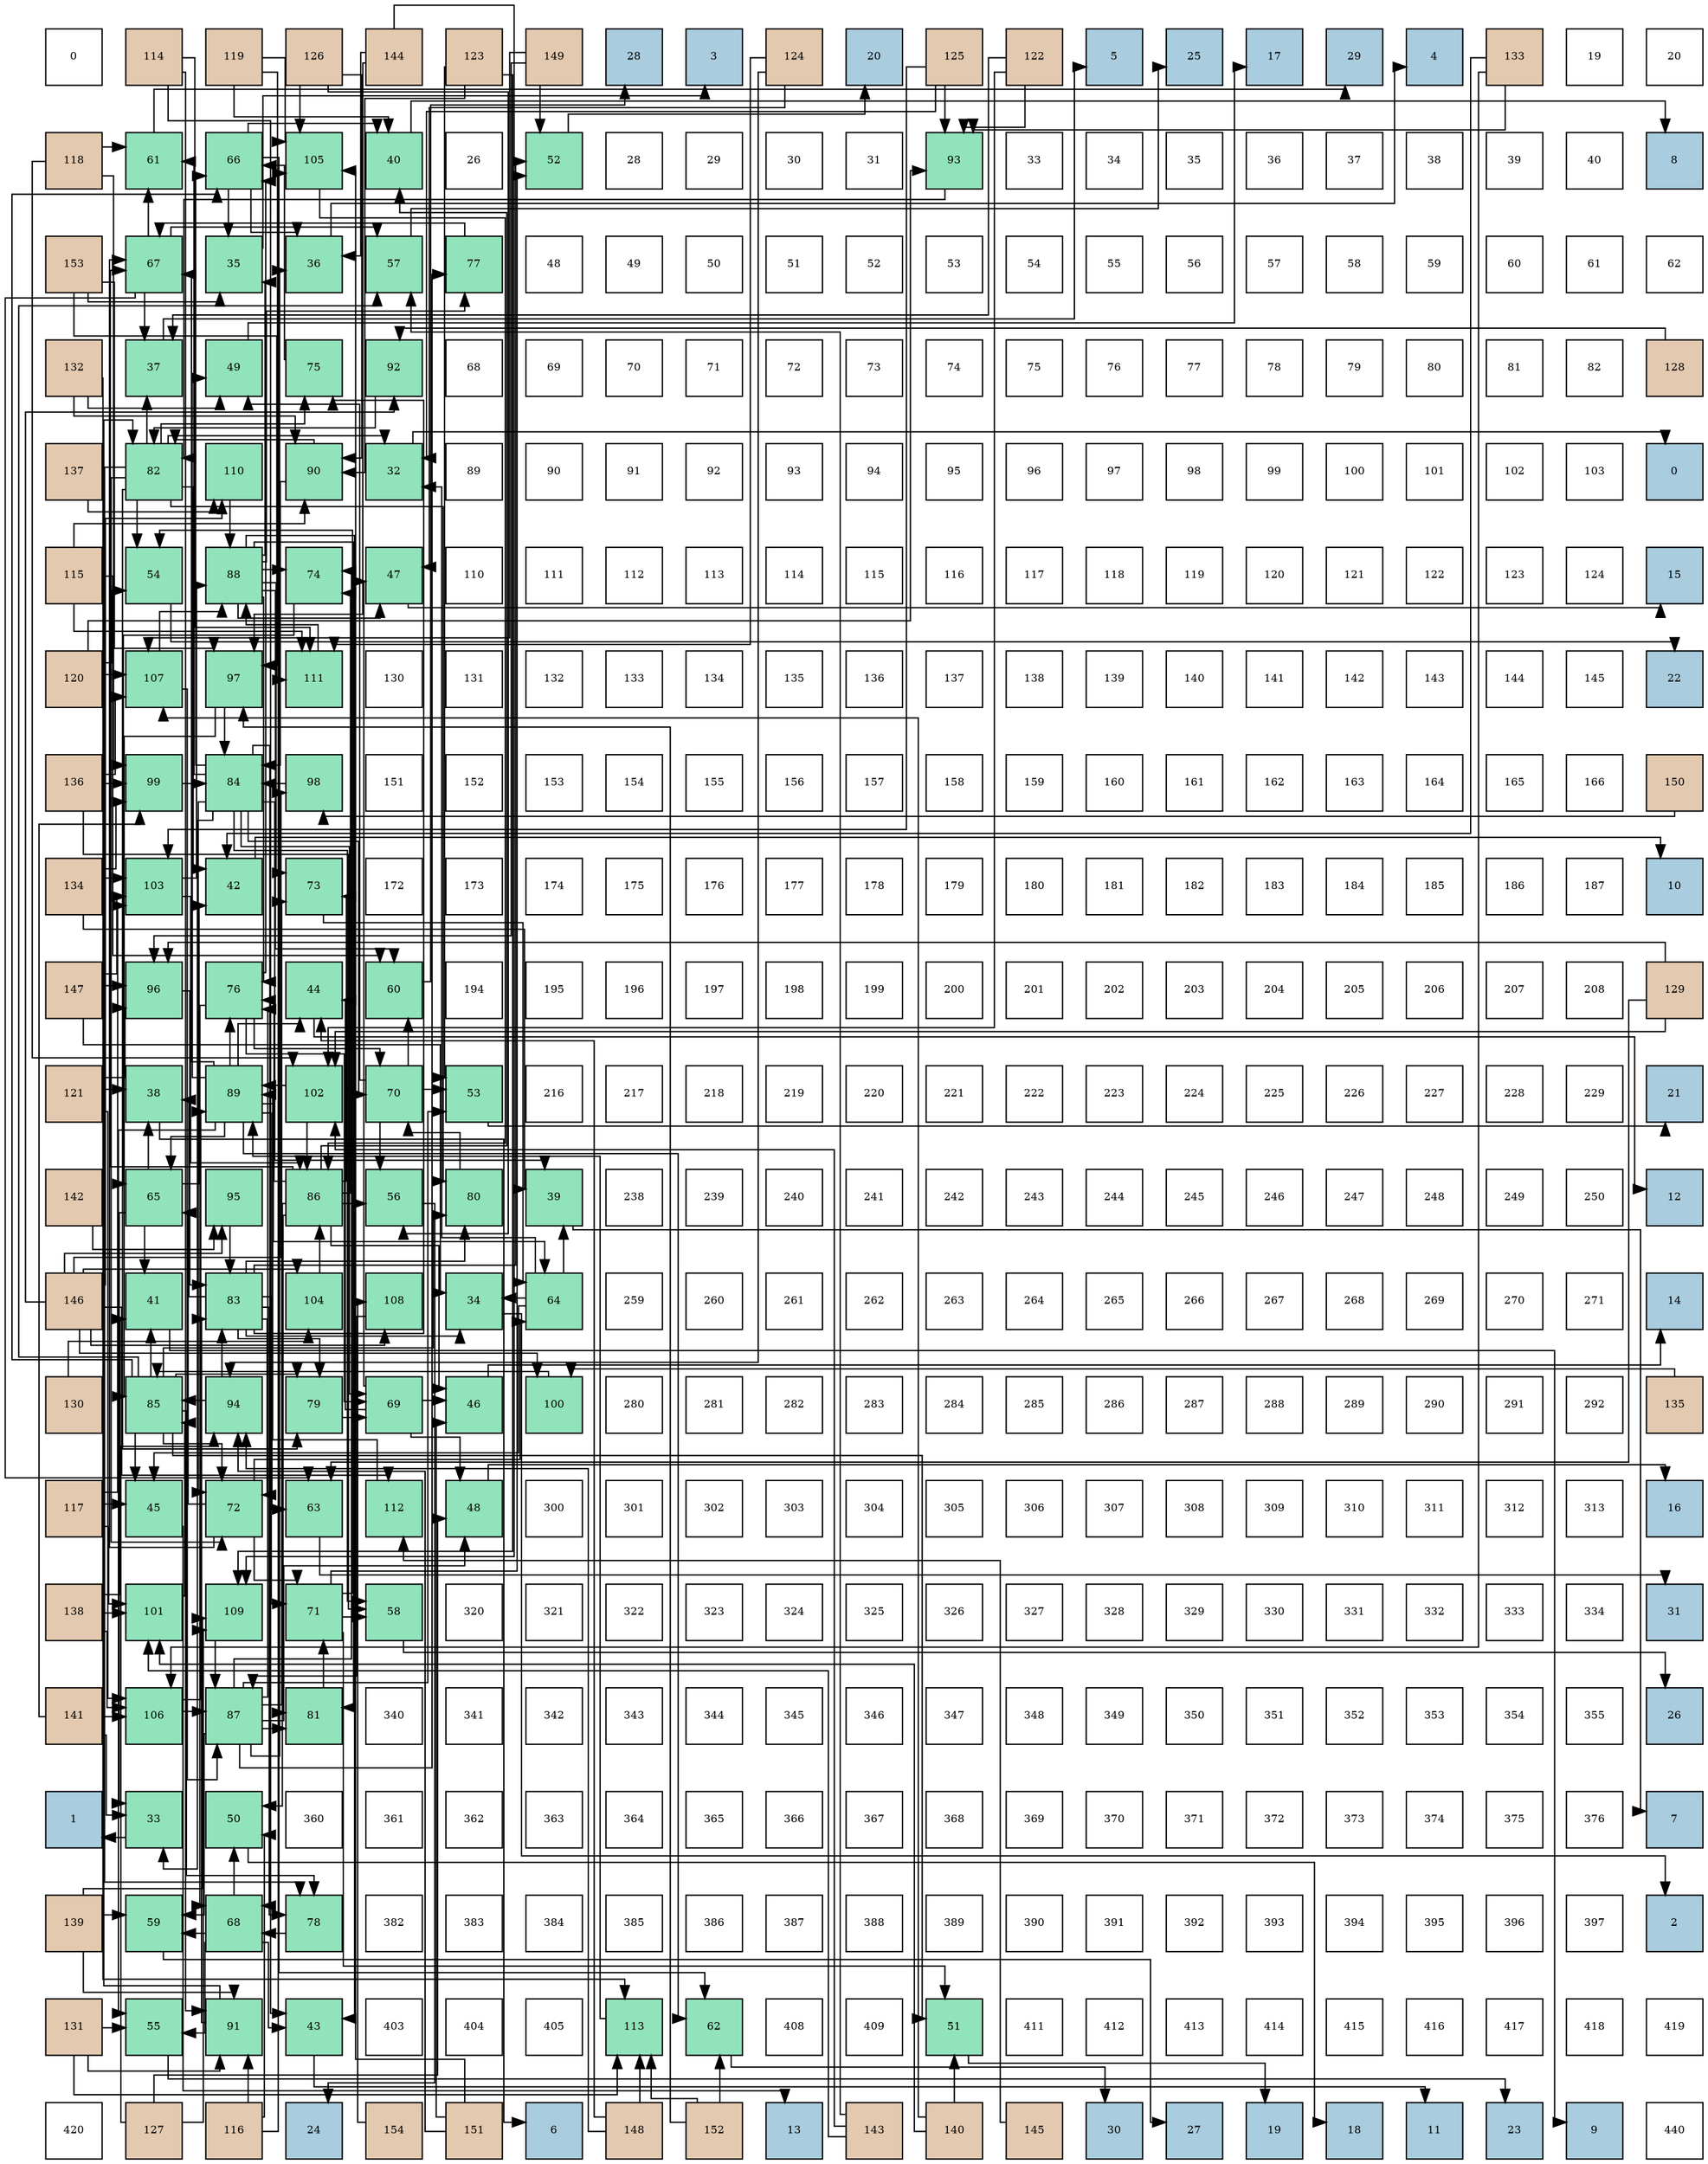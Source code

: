 digraph layout{
 rankdir=TB;
 splines=ortho;
 node [style=filled shape=square fixedsize=true width=0.6];
0[label="0", fontsize=8, fillcolor="#ffffff"];
1[label="114", fontsize=8, fillcolor="#e3c9af"];
2[label="119", fontsize=8, fillcolor="#e3c9af"];
3[label="126", fontsize=8, fillcolor="#e3c9af"];
4[label="144", fontsize=8, fillcolor="#e3c9af"];
5[label="123", fontsize=8, fillcolor="#e3c9af"];
6[label="149", fontsize=8, fillcolor="#e3c9af"];
7[label="28", fontsize=8, fillcolor="#a9ccde"];
8[label="3", fontsize=8, fillcolor="#a9ccde"];
9[label="124", fontsize=8, fillcolor="#e3c9af"];
10[label="20", fontsize=8, fillcolor="#a9ccde"];
11[label="125", fontsize=8, fillcolor="#e3c9af"];
12[label="122", fontsize=8, fillcolor="#e3c9af"];
13[label="5", fontsize=8, fillcolor="#a9ccde"];
14[label="25", fontsize=8, fillcolor="#a9ccde"];
15[label="17", fontsize=8, fillcolor="#a9ccde"];
16[label="29", fontsize=8, fillcolor="#a9ccde"];
17[label="4", fontsize=8, fillcolor="#a9ccde"];
18[label="133", fontsize=8, fillcolor="#e3c9af"];
19[label="19", fontsize=8, fillcolor="#ffffff"];
20[label="20", fontsize=8, fillcolor="#ffffff"];
21[label="118", fontsize=8, fillcolor="#e3c9af"];
22[label="61", fontsize=8, fillcolor="#91e3bb"];
23[label="66", fontsize=8, fillcolor="#91e3bb"];
24[label="105", fontsize=8, fillcolor="#91e3bb"];
25[label="40", fontsize=8, fillcolor="#91e3bb"];
26[label="26", fontsize=8, fillcolor="#ffffff"];
27[label="52", fontsize=8, fillcolor="#91e3bb"];
28[label="28", fontsize=8, fillcolor="#ffffff"];
29[label="29", fontsize=8, fillcolor="#ffffff"];
30[label="30", fontsize=8, fillcolor="#ffffff"];
31[label="31", fontsize=8, fillcolor="#ffffff"];
32[label="93", fontsize=8, fillcolor="#91e3bb"];
33[label="33", fontsize=8, fillcolor="#ffffff"];
34[label="34", fontsize=8, fillcolor="#ffffff"];
35[label="35", fontsize=8, fillcolor="#ffffff"];
36[label="36", fontsize=8, fillcolor="#ffffff"];
37[label="37", fontsize=8, fillcolor="#ffffff"];
38[label="38", fontsize=8, fillcolor="#ffffff"];
39[label="39", fontsize=8, fillcolor="#ffffff"];
40[label="40", fontsize=8, fillcolor="#ffffff"];
41[label="8", fontsize=8, fillcolor="#a9ccde"];
42[label="153", fontsize=8, fillcolor="#e3c9af"];
43[label="67", fontsize=8, fillcolor="#91e3bb"];
44[label="35", fontsize=8, fillcolor="#91e3bb"];
45[label="36", fontsize=8, fillcolor="#91e3bb"];
46[label="57", fontsize=8, fillcolor="#91e3bb"];
47[label="77", fontsize=8, fillcolor="#91e3bb"];
48[label="48", fontsize=8, fillcolor="#ffffff"];
49[label="49", fontsize=8, fillcolor="#ffffff"];
50[label="50", fontsize=8, fillcolor="#ffffff"];
51[label="51", fontsize=8, fillcolor="#ffffff"];
52[label="52", fontsize=8, fillcolor="#ffffff"];
53[label="53", fontsize=8, fillcolor="#ffffff"];
54[label="54", fontsize=8, fillcolor="#ffffff"];
55[label="55", fontsize=8, fillcolor="#ffffff"];
56[label="56", fontsize=8, fillcolor="#ffffff"];
57[label="57", fontsize=8, fillcolor="#ffffff"];
58[label="58", fontsize=8, fillcolor="#ffffff"];
59[label="59", fontsize=8, fillcolor="#ffffff"];
60[label="60", fontsize=8, fillcolor="#ffffff"];
61[label="61", fontsize=8, fillcolor="#ffffff"];
62[label="62", fontsize=8, fillcolor="#ffffff"];
63[label="132", fontsize=8, fillcolor="#e3c9af"];
64[label="37", fontsize=8, fillcolor="#91e3bb"];
65[label="49", fontsize=8, fillcolor="#91e3bb"];
66[label="75", fontsize=8, fillcolor="#91e3bb"];
67[label="92", fontsize=8, fillcolor="#91e3bb"];
68[label="68", fontsize=8, fillcolor="#ffffff"];
69[label="69", fontsize=8, fillcolor="#ffffff"];
70[label="70", fontsize=8, fillcolor="#ffffff"];
71[label="71", fontsize=8, fillcolor="#ffffff"];
72[label="72", fontsize=8, fillcolor="#ffffff"];
73[label="73", fontsize=8, fillcolor="#ffffff"];
74[label="74", fontsize=8, fillcolor="#ffffff"];
75[label="75", fontsize=8, fillcolor="#ffffff"];
76[label="76", fontsize=8, fillcolor="#ffffff"];
77[label="77", fontsize=8, fillcolor="#ffffff"];
78[label="78", fontsize=8, fillcolor="#ffffff"];
79[label="79", fontsize=8, fillcolor="#ffffff"];
80[label="80", fontsize=8, fillcolor="#ffffff"];
81[label="81", fontsize=8, fillcolor="#ffffff"];
82[label="82", fontsize=8, fillcolor="#ffffff"];
83[label="128", fontsize=8, fillcolor="#e3c9af"];
84[label="137", fontsize=8, fillcolor="#e3c9af"];
85[label="82", fontsize=8, fillcolor="#91e3bb"];
86[label="110", fontsize=8, fillcolor="#91e3bb"];
87[label="90", fontsize=8, fillcolor="#91e3bb"];
88[label="32", fontsize=8, fillcolor="#91e3bb"];
89[label="89", fontsize=8, fillcolor="#ffffff"];
90[label="90", fontsize=8, fillcolor="#ffffff"];
91[label="91", fontsize=8, fillcolor="#ffffff"];
92[label="92", fontsize=8, fillcolor="#ffffff"];
93[label="93", fontsize=8, fillcolor="#ffffff"];
94[label="94", fontsize=8, fillcolor="#ffffff"];
95[label="95", fontsize=8, fillcolor="#ffffff"];
96[label="96", fontsize=8, fillcolor="#ffffff"];
97[label="97", fontsize=8, fillcolor="#ffffff"];
98[label="98", fontsize=8, fillcolor="#ffffff"];
99[label="99", fontsize=8, fillcolor="#ffffff"];
100[label="100", fontsize=8, fillcolor="#ffffff"];
101[label="101", fontsize=8, fillcolor="#ffffff"];
102[label="102", fontsize=8, fillcolor="#ffffff"];
103[label="103", fontsize=8, fillcolor="#ffffff"];
104[label="0", fontsize=8, fillcolor="#a9ccde"];
105[label="115", fontsize=8, fillcolor="#e3c9af"];
106[label="54", fontsize=8, fillcolor="#91e3bb"];
107[label="88", fontsize=8, fillcolor="#91e3bb"];
108[label="74", fontsize=8, fillcolor="#91e3bb"];
109[label="47", fontsize=8, fillcolor="#91e3bb"];
110[label="110", fontsize=8, fillcolor="#ffffff"];
111[label="111", fontsize=8, fillcolor="#ffffff"];
112[label="112", fontsize=8, fillcolor="#ffffff"];
113[label="113", fontsize=8, fillcolor="#ffffff"];
114[label="114", fontsize=8, fillcolor="#ffffff"];
115[label="115", fontsize=8, fillcolor="#ffffff"];
116[label="116", fontsize=8, fillcolor="#ffffff"];
117[label="117", fontsize=8, fillcolor="#ffffff"];
118[label="118", fontsize=8, fillcolor="#ffffff"];
119[label="119", fontsize=8, fillcolor="#ffffff"];
120[label="120", fontsize=8, fillcolor="#ffffff"];
121[label="121", fontsize=8, fillcolor="#ffffff"];
122[label="122", fontsize=8, fillcolor="#ffffff"];
123[label="123", fontsize=8, fillcolor="#ffffff"];
124[label="124", fontsize=8, fillcolor="#ffffff"];
125[label="15", fontsize=8, fillcolor="#a9ccde"];
126[label="120", fontsize=8, fillcolor="#e3c9af"];
127[label="107", fontsize=8, fillcolor="#91e3bb"];
128[label="97", fontsize=8, fillcolor="#91e3bb"];
129[label="111", fontsize=8, fillcolor="#91e3bb"];
130[label="130", fontsize=8, fillcolor="#ffffff"];
131[label="131", fontsize=8, fillcolor="#ffffff"];
132[label="132", fontsize=8, fillcolor="#ffffff"];
133[label="133", fontsize=8, fillcolor="#ffffff"];
134[label="134", fontsize=8, fillcolor="#ffffff"];
135[label="135", fontsize=8, fillcolor="#ffffff"];
136[label="136", fontsize=8, fillcolor="#ffffff"];
137[label="137", fontsize=8, fillcolor="#ffffff"];
138[label="138", fontsize=8, fillcolor="#ffffff"];
139[label="139", fontsize=8, fillcolor="#ffffff"];
140[label="140", fontsize=8, fillcolor="#ffffff"];
141[label="141", fontsize=8, fillcolor="#ffffff"];
142[label="142", fontsize=8, fillcolor="#ffffff"];
143[label="143", fontsize=8, fillcolor="#ffffff"];
144[label="144", fontsize=8, fillcolor="#ffffff"];
145[label="145", fontsize=8, fillcolor="#ffffff"];
146[label="22", fontsize=8, fillcolor="#a9ccde"];
147[label="136", fontsize=8, fillcolor="#e3c9af"];
148[label="99", fontsize=8, fillcolor="#91e3bb"];
149[label="84", fontsize=8, fillcolor="#91e3bb"];
150[label="98", fontsize=8, fillcolor="#91e3bb"];
151[label="151", fontsize=8, fillcolor="#ffffff"];
152[label="152", fontsize=8, fillcolor="#ffffff"];
153[label="153", fontsize=8, fillcolor="#ffffff"];
154[label="154", fontsize=8, fillcolor="#ffffff"];
155[label="155", fontsize=8, fillcolor="#ffffff"];
156[label="156", fontsize=8, fillcolor="#ffffff"];
157[label="157", fontsize=8, fillcolor="#ffffff"];
158[label="158", fontsize=8, fillcolor="#ffffff"];
159[label="159", fontsize=8, fillcolor="#ffffff"];
160[label="160", fontsize=8, fillcolor="#ffffff"];
161[label="161", fontsize=8, fillcolor="#ffffff"];
162[label="162", fontsize=8, fillcolor="#ffffff"];
163[label="163", fontsize=8, fillcolor="#ffffff"];
164[label="164", fontsize=8, fillcolor="#ffffff"];
165[label="165", fontsize=8, fillcolor="#ffffff"];
166[label="166", fontsize=8, fillcolor="#ffffff"];
167[label="150", fontsize=8, fillcolor="#e3c9af"];
168[label="134", fontsize=8, fillcolor="#e3c9af"];
169[label="103", fontsize=8, fillcolor="#91e3bb"];
170[label="42", fontsize=8, fillcolor="#91e3bb"];
171[label="73", fontsize=8, fillcolor="#91e3bb"];
172[label="172", fontsize=8, fillcolor="#ffffff"];
173[label="173", fontsize=8, fillcolor="#ffffff"];
174[label="174", fontsize=8, fillcolor="#ffffff"];
175[label="175", fontsize=8, fillcolor="#ffffff"];
176[label="176", fontsize=8, fillcolor="#ffffff"];
177[label="177", fontsize=8, fillcolor="#ffffff"];
178[label="178", fontsize=8, fillcolor="#ffffff"];
179[label="179", fontsize=8, fillcolor="#ffffff"];
180[label="180", fontsize=8, fillcolor="#ffffff"];
181[label="181", fontsize=8, fillcolor="#ffffff"];
182[label="182", fontsize=8, fillcolor="#ffffff"];
183[label="183", fontsize=8, fillcolor="#ffffff"];
184[label="184", fontsize=8, fillcolor="#ffffff"];
185[label="185", fontsize=8, fillcolor="#ffffff"];
186[label="186", fontsize=8, fillcolor="#ffffff"];
187[label="187", fontsize=8, fillcolor="#ffffff"];
188[label="10", fontsize=8, fillcolor="#a9ccde"];
189[label="147", fontsize=8, fillcolor="#e3c9af"];
190[label="96", fontsize=8, fillcolor="#91e3bb"];
191[label="76", fontsize=8, fillcolor="#91e3bb"];
192[label="44", fontsize=8, fillcolor="#91e3bb"];
193[label="60", fontsize=8, fillcolor="#91e3bb"];
194[label="194", fontsize=8, fillcolor="#ffffff"];
195[label="195", fontsize=8, fillcolor="#ffffff"];
196[label="196", fontsize=8, fillcolor="#ffffff"];
197[label="197", fontsize=8, fillcolor="#ffffff"];
198[label="198", fontsize=8, fillcolor="#ffffff"];
199[label="199", fontsize=8, fillcolor="#ffffff"];
200[label="200", fontsize=8, fillcolor="#ffffff"];
201[label="201", fontsize=8, fillcolor="#ffffff"];
202[label="202", fontsize=8, fillcolor="#ffffff"];
203[label="203", fontsize=8, fillcolor="#ffffff"];
204[label="204", fontsize=8, fillcolor="#ffffff"];
205[label="205", fontsize=8, fillcolor="#ffffff"];
206[label="206", fontsize=8, fillcolor="#ffffff"];
207[label="207", fontsize=8, fillcolor="#ffffff"];
208[label="208", fontsize=8, fillcolor="#ffffff"];
209[label="129", fontsize=8, fillcolor="#e3c9af"];
210[label="121", fontsize=8, fillcolor="#e3c9af"];
211[label="38", fontsize=8, fillcolor="#91e3bb"];
212[label="89", fontsize=8, fillcolor="#91e3bb"];
213[label="102", fontsize=8, fillcolor="#91e3bb"];
214[label="70", fontsize=8, fillcolor="#91e3bb"];
215[label="53", fontsize=8, fillcolor="#91e3bb"];
216[label="216", fontsize=8, fillcolor="#ffffff"];
217[label="217", fontsize=8, fillcolor="#ffffff"];
218[label="218", fontsize=8, fillcolor="#ffffff"];
219[label="219", fontsize=8, fillcolor="#ffffff"];
220[label="220", fontsize=8, fillcolor="#ffffff"];
221[label="221", fontsize=8, fillcolor="#ffffff"];
222[label="222", fontsize=8, fillcolor="#ffffff"];
223[label="223", fontsize=8, fillcolor="#ffffff"];
224[label="224", fontsize=8, fillcolor="#ffffff"];
225[label="225", fontsize=8, fillcolor="#ffffff"];
226[label="226", fontsize=8, fillcolor="#ffffff"];
227[label="227", fontsize=8, fillcolor="#ffffff"];
228[label="228", fontsize=8, fillcolor="#ffffff"];
229[label="229", fontsize=8, fillcolor="#ffffff"];
230[label="21", fontsize=8, fillcolor="#a9ccde"];
231[label="142", fontsize=8, fillcolor="#e3c9af"];
232[label="65", fontsize=8, fillcolor="#91e3bb"];
233[label="95", fontsize=8, fillcolor="#91e3bb"];
234[label="86", fontsize=8, fillcolor="#91e3bb"];
235[label="56", fontsize=8, fillcolor="#91e3bb"];
236[label="80", fontsize=8, fillcolor="#91e3bb"];
237[label="39", fontsize=8, fillcolor="#91e3bb"];
238[label="238", fontsize=8, fillcolor="#ffffff"];
239[label="239", fontsize=8, fillcolor="#ffffff"];
240[label="240", fontsize=8, fillcolor="#ffffff"];
241[label="241", fontsize=8, fillcolor="#ffffff"];
242[label="242", fontsize=8, fillcolor="#ffffff"];
243[label="243", fontsize=8, fillcolor="#ffffff"];
244[label="244", fontsize=8, fillcolor="#ffffff"];
245[label="245", fontsize=8, fillcolor="#ffffff"];
246[label="246", fontsize=8, fillcolor="#ffffff"];
247[label="247", fontsize=8, fillcolor="#ffffff"];
248[label="248", fontsize=8, fillcolor="#ffffff"];
249[label="249", fontsize=8, fillcolor="#ffffff"];
250[label="250", fontsize=8, fillcolor="#ffffff"];
251[label="12", fontsize=8, fillcolor="#a9ccde"];
252[label="146", fontsize=8, fillcolor="#e3c9af"];
253[label="41", fontsize=8, fillcolor="#91e3bb"];
254[label="83", fontsize=8, fillcolor="#91e3bb"];
255[label="104", fontsize=8, fillcolor="#91e3bb"];
256[label="108", fontsize=8, fillcolor="#91e3bb"];
257[label="34", fontsize=8, fillcolor="#91e3bb"];
258[label="64", fontsize=8, fillcolor="#91e3bb"];
259[label="259", fontsize=8, fillcolor="#ffffff"];
260[label="260", fontsize=8, fillcolor="#ffffff"];
261[label="261", fontsize=8, fillcolor="#ffffff"];
262[label="262", fontsize=8, fillcolor="#ffffff"];
263[label="263", fontsize=8, fillcolor="#ffffff"];
264[label="264", fontsize=8, fillcolor="#ffffff"];
265[label="265", fontsize=8, fillcolor="#ffffff"];
266[label="266", fontsize=8, fillcolor="#ffffff"];
267[label="267", fontsize=8, fillcolor="#ffffff"];
268[label="268", fontsize=8, fillcolor="#ffffff"];
269[label="269", fontsize=8, fillcolor="#ffffff"];
270[label="270", fontsize=8, fillcolor="#ffffff"];
271[label="271", fontsize=8, fillcolor="#ffffff"];
272[label="14", fontsize=8, fillcolor="#a9ccde"];
273[label="130", fontsize=8, fillcolor="#e3c9af"];
274[label="85", fontsize=8, fillcolor="#91e3bb"];
275[label="94", fontsize=8, fillcolor="#91e3bb"];
276[label="79", fontsize=8, fillcolor="#91e3bb"];
277[label="69", fontsize=8, fillcolor="#91e3bb"];
278[label="46", fontsize=8, fillcolor="#91e3bb"];
279[label="100", fontsize=8, fillcolor="#91e3bb"];
280[label="280", fontsize=8, fillcolor="#ffffff"];
281[label="281", fontsize=8, fillcolor="#ffffff"];
282[label="282", fontsize=8, fillcolor="#ffffff"];
283[label="283", fontsize=8, fillcolor="#ffffff"];
284[label="284", fontsize=8, fillcolor="#ffffff"];
285[label="285", fontsize=8, fillcolor="#ffffff"];
286[label="286", fontsize=8, fillcolor="#ffffff"];
287[label="287", fontsize=8, fillcolor="#ffffff"];
288[label="288", fontsize=8, fillcolor="#ffffff"];
289[label="289", fontsize=8, fillcolor="#ffffff"];
290[label="290", fontsize=8, fillcolor="#ffffff"];
291[label="291", fontsize=8, fillcolor="#ffffff"];
292[label="292", fontsize=8, fillcolor="#ffffff"];
293[label="135", fontsize=8, fillcolor="#e3c9af"];
294[label="117", fontsize=8, fillcolor="#e3c9af"];
295[label="45", fontsize=8, fillcolor="#91e3bb"];
296[label="72", fontsize=8, fillcolor="#91e3bb"];
297[label="63", fontsize=8, fillcolor="#91e3bb"];
298[label="112", fontsize=8, fillcolor="#91e3bb"];
299[label="48", fontsize=8, fillcolor="#91e3bb"];
300[label="300", fontsize=8, fillcolor="#ffffff"];
301[label="301", fontsize=8, fillcolor="#ffffff"];
302[label="302", fontsize=8, fillcolor="#ffffff"];
303[label="303", fontsize=8, fillcolor="#ffffff"];
304[label="304", fontsize=8, fillcolor="#ffffff"];
305[label="305", fontsize=8, fillcolor="#ffffff"];
306[label="306", fontsize=8, fillcolor="#ffffff"];
307[label="307", fontsize=8, fillcolor="#ffffff"];
308[label="308", fontsize=8, fillcolor="#ffffff"];
309[label="309", fontsize=8, fillcolor="#ffffff"];
310[label="310", fontsize=8, fillcolor="#ffffff"];
311[label="311", fontsize=8, fillcolor="#ffffff"];
312[label="312", fontsize=8, fillcolor="#ffffff"];
313[label="313", fontsize=8, fillcolor="#ffffff"];
314[label="16", fontsize=8, fillcolor="#a9ccde"];
315[label="138", fontsize=8, fillcolor="#e3c9af"];
316[label="101", fontsize=8, fillcolor="#91e3bb"];
317[label="109", fontsize=8, fillcolor="#91e3bb"];
318[label="71", fontsize=8, fillcolor="#91e3bb"];
319[label="58", fontsize=8, fillcolor="#91e3bb"];
320[label="320", fontsize=8, fillcolor="#ffffff"];
321[label="321", fontsize=8, fillcolor="#ffffff"];
322[label="322", fontsize=8, fillcolor="#ffffff"];
323[label="323", fontsize=8, fillcolor="#ffffff"];
324[label="324", fontsize=8, fillcolor="#ffffff"];
325[label="325", fontsize=8, fillcolor="#ffffff"];
326[label="326", fontsize=8, fillcolor="#ffffff"];
327[label="327", fontsize=8, fillcolor="#ffffff"];
328[label="328", fontsize=8, fillcolor="#ffffff"];
329[label="329", fontsize=8, fillcolor="#ffffff"];
330[label="330", fontsize=8, fillcolor="#ffffff"];
331[label="331", fontsize=8, fillcolor="#ffffff"];
332[label="332", fontsize=8, fillcolor="#ffffff"];
333[label="333", fontsize=8, fillcolor="#ffffff"];
334[label="334", fontsize=8, fillcolor="#ffffff"];
335[label="31", fontsize=8, fillcolor="#a9ccde"];
336[label="141", fontsize=8, fillcolor="#e3c9af"];
337[label="106", fontsize=8, fillcolor="#91e3bb"];
338[label="87", fontsize=8, fillcolor="#91e3bb"];
339[label="81", fontsize=8, fillcolor="#91e3bb"];
340[label="340", fontsize=8, fillcolor="#ffffff"];
341[label="341", fontsize=8, fillcolor="#ffffff"];
342[label="342", fontsize=8, fillcolor="#ffffff"];
343[label="343", fontsize=8, fillcolor="#ffffff"];
344[label="344", fontsize=8, fillcolor="#ffffff"];
345[label="345", fontsize=8, fillcolor="#ffffff"];
346[label="346", fontsize=8, fillcolor="#ffffff"];
347[label="347", fontsize=8, fillcolor="#ffffff"];
348[label="348", fontsize=8, fillcolor="#ffffff"];
349[label="349", fontsize=8, fillcolor="#ffffff"];
350[label="350", fontsize=8, fillcolor="#ffffff"];
351[label="351", fontsize=8, fillcolor="#ffffff"];
352[label="352", fontsize=8, fillcolor="#ffffff"];
353[label="353", fontsize=8, fillcolor="#ffffff"];
354[label="354", fontsize=8, fillcolor="#ffffff"];
355[label="355", fontsize=8, fillcolor="#ffffff"];
356[label="26", fontsize=8, fillcolor="#a9ccde"];
357[label="1", fontsize=8, fillcolor="#a9ccde"];
358[label="33", fontsize=8, fillcolor="#91e3bb"];
359[label="50", fontsize=8, fillcolor="#91e3bb"];
360[label="360", fontsize=8, fillcolor="#ffffff"];
361[label="361", fontsize=8, fillcolor="#ffffff"];
362[label="362", fontsize=8, fillcolor="#ffffff"];
363[label="363", fontsize=8, fillcolor="#ffffff"];
364[label="364", fontsize=8, fillcolor="#ffffff"];
365[label="365", fontsize=8, fillcolor="#ffffff"];
366[label="366", fontsize=8, fillcolor="#ffffff"];
367[label="367", fontsize=8, fillcolor="#ffffff"];
368[label="368", fontsize=8, fillcolor="#ffffff"];
369[label="369", fontsize=8, fillcolor="#ffffff"];
370[label="370", fontsize=8, fillcolor="#ffffff"];
371[label="371", fontsize=8, fillcolor="#ffffff"];
372[label="372", fontsize=8, fillcolor="#ffffff"];
373[label="373", fontsize=8, fillcolor="#ffffff"];
374[label="374", fontsize=8, fillcolor="#ffffff"];
375[label="375", fontsize=8, fillcolor="#ffffff"];
376[label="376", fontsize=8, fillcolor="#ffffff"];
377[label="7", fontsize=8, fillcolor="#a9ccde"];
378[label="139", fontsize=8, fillcolor="#e3c9af"];
379[label="59", fontsize=8, fillcolor="#91e3bb"];
380[label="68", fontsize=8, fillcolor="#91e3bb"];
381[label="78", fontsize=8, fillcolor="#91e3bb"];
382[label="382", fontsize=8, fillcolor="#ffffff"];
383[label="383", fontsize=8, fillcolor="#ffffff"];
384[label="384", fontsize=8, fillcolor="#ffffff"];
385[label="385", fontsize=8, fillcolor="#ffffff"];
386[label="386", fontsize=8, fillcolor="#ffffff"];
387[label="387", fontsize=8, fillcolor="#ffffff"];
388[label="388", fontsize=8, fillcolor="#ffffff"];
389[label="389", fontsize=8, fillcolor="#ffffff"];
390[label="390", fontsize=8, fillcolor="#ffffff"];
391[label="391", fontsize=8, fillcolor="#ffffff"];
392[label="392", fontsize=8, fillcolor="#ffffff"];
393[label="393", fontsize=8, fillcolor="#ffffff"];
394[label="394", fontsize=8, fillcolor="#ffffff"];
395[label="395", fontsize=8, fillcolor="#ffffff"];
396[label="396", fontsize=8, fillcolor="#ffffff"];
397[label="397", fontsize=8, fillcolor="#ffffff"];
398[label="2", fontsize=8, fillcolor="#a9ccde"];
399[label="131", fontsize=8, fillcolor="#e3c9af"];
400[label="55", fontsize=8, fillcolor="#91e3bb"];
401[label="91", fontsize=8, fillcolor="#91e3bb"];
402[label="43", fontsize=8, fillcolor="#91e3bb"];
403[label="403", fontsize=8, fillcolor="#ffffff"];
404[label="404", fontsize=8, fillcolor="#ffffff"];
405[label="405", fontsize=8, fillcolor="#ffffff"];
406[label="113", fontsize=8, fillcolor="#91e3bb"];
407[label="62", fontsize=8, fillcolor="#91e3bb"];
408[label="408", fontsize=8, fillcolor="#ffffff"];
409[label="409", fontsize=8, fillcolor="#ffffff"];
410[label="51", fontsize=8, fillcolor="#91e3bb"];
411[label="411", fontsize=8, fillcolor="#ffffff"];
412[label="412", fontsize=8, fillcolor="#ffffff"];
413[label="413", fontsize=8, fillcolor="#ffffff"];
414[label="414", fontsize=8, fillcolor="#ffffff"];
415[label="415", fontsize=8, fillcolor="#ffffff"];
416[label="416", fontsize=8, fillcolor="#ffffff"];
417[label="417", fontsize=8, fillcolor="#ffffff"];
418[label="418", fontsize=8, fillcolor="#ffffff"];
419[label="419", fontsize=8, fillcolor="#ffffff"];
420[label="420", fontsize=8, fillcolor="#ffffff"];
421[label="127", fontsize=8, fillcolor="#e3c9af"];
422[label="116", fontsize=8, fillcolor="#e3c9af"];
423[label="24", fontsize=8, fillcolor="#a9ccde"];
424[label="154", fontsize=8, fillcolor="#e3c9af"];
425[label="151", fontsize=8, fillcolor="#e3c9af"];
426[label="6", fontsize=8, fillcolor="#a9ccde"];
427[label="148", fontsize=8, fillcolor="#e3c9af"];
428[label="152", fontsize=8, fillcolor="#e3c9af"];
429[label="13", fontsize=8, fillcolor="#a9ccde"];
430[label="143", fontsize=8, fillcolor="#e3c9af"];
431[label="140", fontsize=8, fillcolor="#e3c9af"];
432[label="145", fontsize=8, fillcolor="#e3c9af"];
433[label="30", fontsize=8, fillcolor="#a9ccde"];
434[label="27", fontsize=8, fillcolor="#a9ccde"];
435[label="19", fontsize=8, fillcolor="#a9ccde"];
436[label="18", fontsize=8, fillcolor="#a9ccde"];
437[label="11", fontsize=8, fillcolor="#a9ccde"];
438[label="23", fontsize=8, fillcolor="#a9ccde"];
439[label="9", fontsize=8, fillcolor="#a9ccde"];
440[label="440", fontsize=8, fillcolor="#ffffff"];
edge [constraint=false, style=vis];88 -> 104;
358 -> 357;
257 -> 398;
44 -> 8;
45 -> 17;
64 -> 13;
211 -> 426;
237 -> 377;
25 -> 41;
253 -> 439;
170 -> 188;
402 -> 437;
192 -> 251;
295 -> 429;
278 -> 272;
109 -> 125;
299 -> 314;
65 -> 15;
359 -> 436;
410 -> 435;
27 -> 10;
215 -> 230;
106 -> 146;
400 -> 438;
235 -> 423;
46 -> 14;
319 -> 356;
379 -> 434;
193 -> 7;
22 -> 16;
407 -> 433;
297 -> 335;
258 -> 88;
258 -> 257;
258 -> 237;
258 -> 295;
232 -> 358;
232 -> 211;
232 -> 253;
232 -> 170;
23 -> 44;
23 -> 45;
23 -> 25;
23 -> 407;
43 -> 64;
43 -> 46;
43 -> 22;
43 -> 297;
380 -> 402;
380 -> 359;
380 -> 400;
380 -> 379;
277 -> 192;
277 -> 278;
277 -> 109;
277 -> 299;
214 -> 65;
214 -> 215;
214 -> 235;
214 -> 193;
318 -> 410;
318 -> 27;
318 -> 106;
318 -> 319;
296 -> 258;
296 -> 232;
296 -> 43;
296 -> 318;
171 -> 258;
108 -> 232;
66 -> 23;
191 -> 23;
191 -> 380;
191 -> 277;
191 -> 214;
47 -> 43;
381 -> 380;
276 -> 277;
236 -> 214;
339 -> 318;
85 -> 88;
85 -> 64;
85 -> 170;
85 -> 106;
85 -> 296;
85 -> 66;
85 -> 381;
85 -> 276;
85 -> 236;
254 -> 257;
254 -> 211;
254 -> 27;
254 -> 297;
254 -> 296;
254 -> 66;
254 -> 381;
254 -> 276;
254 -> 236;
149 -> 358;
149 -> 237;
149 -> 319;
149 -> 22;
149 -> 23;
149 -> 380;
149 -> 277;
149 -> 214;
149 -> 296;
274 -> 253;
274 -> 295;
274 -> 410;
274 -> 46;
274 -> 23;
274 -> 296;
274 -> 381;
274 -> 276;
274 -> 236;
234 -> 25;
234 -> 278;
234 -> 359;
234 -> 235;
234 -> 43;
234 -> 171;
234 -> 108;
234 -> 191;
234 -> 339;
338 -> 45;
338 -> 299;
338 -> 215;
338 -> 379;
338 -> 171;
338 -> 108;
338 -> 191;
338 -> 47;
338 -> 339;
107 -> 44;
107 -> 402;
107 -> 109;
107 -> 193;
107 -> 171;
107 -> 108;
107 -> 191;
107 -> 47;
107 -> 339;
212 -> 192;
212 -> 65;
212 -> 400;
212 -> 407;
212 -> 258;
212 -> 232;
212 -> 43;
212 -> 318;
212 -> 191;
87 -> 85;
87 -> 149;
401 -> 85;
401 -> 254;
67 -> 85;
32 -> 85;
275 -> 254;
275 -> 274;
233 -> 254;
190 -> 254;
128 -> 149;
128 -> 274;
150 -> 149;
148 -> 149;
279 -> 274;
316 -> 274;
213 -> 234;
213 -> 212;
169 -> 234;
169 -> 107;
255 -> 234;
24 -> 234;
337 -> 338;
337 -> 212;
127 -> 338;
127 -> 107;
256 -> 338;
317 -> 338;
86 -> 107;
129 -> 107;
298 -> 212;
406 -> 212;
1 -> 402;
1 -> 401;
1 -> 129;
105 -> 193;
105 -> 87;
105 -> 129;
422 -> 359;
422 -> 401;
422 -> 24;
294 -> 295;
294 -> 316;
294 -> 169;
21 -> 22;
21 -> 148;
21 -> 213;
2 -> 25;
2 -> 128;
2 -> 24;
126 -> 106;
126 -> 32;
126 -> 127;
210 -> 211;
210 -> 190;
210 -> 337;
12 -> 64;
12 -> 32;
12 -> 213;
5 -> 215;
5 -> 87;
5 -> 317;
9 -> 109;
9 -> 275;
9 -> 129;
11 -> 88;
11 -> 32;
11 -> 169;
3 -> 235;
3 -> 87;
3 -> 24;
421 -> 299;
421 -> 275;
421 -> 317;
83 -> 67;
209 -> 297;
209 -> 190;
209 -> 213;
273 -> 255;
399 -> 400;
399 -> 401;
399 -> 406;
63 -> 65;
63 -> 87;
63 -> 406;
18 -> 170;
18 -> 32;
18 -> 337;
168 -> 237;
168 -> 148;
168 -> 169;
293 -> 279;
147 -> 319;
147 -> 148;
147 -> 127;
84 -> 86;
315 -> 253;
315 -> 316;
315 -> 337;
378 -> 379;
378 -> 401;
378 -> 317;
431 -> 410;
431 -> 316;
431 -> 127;
336 -> 358;
336 -> 148;
336 -> 337;
231 -> 233;
430 -> 46;
430 -> 316;
430 -> 213;
4 -> 45;
4 -> 128;
4 -> 317;
432 -> 298;
252 -> 67;
252 -> 233;
252 -> 150;
252 -> 279;
252 -> 255;
252 -> 256;
252 -> 86;
252 -> 298;
189 -> 257;
189 -> 190;
189 -> 169;
427 -> 192;
427 -> 275;
427 -> 406;
6 -> 27;
6 -> 190;
6 -> 127;
167 -> 150;
425 -> 278;
425 -> 275;
425 -> 24;
428 -> 407;
428 -> 128;
428 -> 406;
42 -> 44;
42 -> 128;
42 -> 129;
424 -> 256;
edge [constraint=true, style=invis];
0 -> 21 -> 42 -> 63 -> 84 -> 105 -> 126 -> 147 -> 168 -> 189 -> 210 -> 231 -> 252 -> 273 -> 294 -> 315 -> 336 -> 357 -> 378 -> 399 -> 420;
1 -> 22 -> 43 -> 64 -> 85 -> 106 -> 127 -> 148 -> 169 -> 190 -> 211 -> 232 -> 253 -> 274 -> 295 -> 316 -> 337 -> 358 -> 379 -> 400 -> 421;
2 -> 23 -> 44 -> 65 -> 86 -> 107 -> 128 -> 149 -> 170 -> 191 -> 212 -> 233 -> 254 -> 275 -> 296 -> 317 -> 338 -> 359 -> 380 -> 401 -> 422;
3 -> 24 -> 45 -> 66 -> 87 -> 108 -> 129 -> 150 -> 171 -> 192 -> 213 -> 234 -> 255 -> 276 -> 297 -> 318 -> 339 -> 360 -> 381 -> 402 -> 423;
4 -> 25 -> 46 -> 67 -> 88 -> 109 -> 130 -> 151 -> 172 -> 193 -> 214 -> 235 -> 256 -> 277 -> 298 -> 319 -> 340 -> 361 -> 382 -> 403 -> 424;
5 -> 26 -> 47 -> 68 -> 89 -> 110 -> 131 -> 152 -> 173 -> 194 -> 215 -> 236 -> 257 -> 278 -> 299 -> 320 -> 341 -> 362 -> 383 -> 404 -> 425;
6 -> 27 -> 48 -> 69 -> 90 -> 111 -> 132 -> 153 -> 174 -> 195 -> 216 -> 237 -> 258 -> 279 -> 300 -> 321 -> 342 -> 363 -> 384 -> 405 -> 426;
7 -> 28 -> 49 -> 70 -> 91 -> 112 -> 133 -> 154 -> 175 -> 196 -> 217 -> 238 -> 259 -> 280 -> 301 -> 322 -> 343 -> 364 -> 385 -> 406 -> 427;
8 -> 29 -> 50 -> 71 -> 92 -> 113 -> 134 -> 155 -> 176 -> 197 -> 218 -> 239 -> 260 -> 281 -> 302 -> 323 -> 344 -> 365 -> 386 -> 407 -> 428;
9 -> 30 -> 51 -> 72 -> 93 -> 114 -> 135 -> 156 -> 177 -> 198 -> 219 -> 240 -> 261 -> 282 -> 303 -> 324 -> 345 -> 366 -> 387 -> 408 -> 429;
10 -> 31 -> 52 -> 73 -> 94 -> 115 -> 136 -> 157 -> 178 -> 199 -> 220 -> 241 -> 262 -> 283 -> 304 -> 325 -> 346 -> 367 -> 388 -> 409 -> 430;
11 -> 32 -> 53 -> 74 -> 95 -> 116 -> 137 -> 158 -> 179 -> 200 -> 221 -> 242 -> 263 -> 284 -> 305 -> 326 -> 347 -> 368 -> 389 -> 410 -> 431;
12 -> 33 -> 54 -> 75 -> 96 -> 117 -> 138 -> 159 -> 180 -> 201 -> 222 -> 243 -> 264 -> 285 -> 306 -> 327 -> 348 -> 369 -> 390 -> 411 -> 432;
13 -> 34 -> 55 -> 76 -> 97 -> 118 -> 139 -> 160 -> 181 -> 202 -> 223 -> 244 -> 265 -> 286 -> 307 -> 328 -> 349 -> 370 -> 391 -> 412 -> 433;
14 -> 35 -> 56 -> 77 -> 98 -> 119 -> 140 -> 161 -> 182 -> 203 -> 224 -> 245 -> 266 -> 287 -> 308 -> 329 -> 350 -> 371 -> 392 -> 413 -> 434;
15 -> 36 -> 57 -> 78 -> 99 -> 120 -> 141 -> 162 -> 183 -> 204 -> 225 -> 246 -> 267 -> 288 -> 309 -> 330 -> 351 -> 372 -> 393 -> 414 -> 435;
16 -> 37 -> 58 -> 79 -> 100 -> 121 -> 142 -> 163 -> 184 -> 205 -> 226 -> 247 -> 268 -> 289 -> 310 -> 331 -> 352 -> 373 -> 394 -> 415 -> 436;
17 -> 38 -> 59 -> 80 -> 101 -> 122 -> 143 -> 164 -> 185 -> 206 -> 227 -> 248 -> 269 -> 290 -> 311 -> 332 -> 353 -> 374 -> 395 -> 416 -> 437;
18 -> 39 -> 60 -> 81 -> 102 -> 123 -> 144 -> 165 -> 186 -> 207 -> 228 -> 249 -> 270 -> 291 -> 312 -> 333 -> 354 -> 375 -> 396 -> 417 -> 438;
19 -> 40 -> 61 -> 82 -> 103 -> 124 -> 145 -> 166 -> 187 -> 208 -> 229 -> 250 -> 271 -> 292 -> 313 -> 334 -> 355 -> 376 -> 397 -> 418 -> 439;
20 -> 41 -> 62 -> 83 -> 104 -> 125 -> 146 -> 167 -> 188 -> 209 -> 230 -> 251 -> 272 -> 293 -> 314 -> 335 -> 356 -> 377 -> 398 -> 419 -> 440;
rank = same {0 -> 1 -> 2 -> 3 -> 4 -> 5 -> 6 -> 7 -> 8 -> 9 -> 10 -> 11 -> 12 -> 13 -> 14 -> 15 -> 16 -> 17 -> 18 -> 19 -> 20};
rank = same {21 -> 22 -> 23 -> 24 -> 25 -> 26 -> 27 -> 28 -> 29 -> 30 -> 31 -> 32 -> 33 -> 34 -> 35 -> 36 -> 37 -> 38 -> 39 -> 40 -> 41};
rank = same {42 -> 43 -> 44 -> 45 -> 46 -> 47 -> 48 -> 49 -> 50 -> 51 -> 52 -> 53 -> 54 -> 55 -> 56 -> 57 -> 58 -> 59 -> 60 -> 61 -> 62};
rank = same {63 -> 64 -> 65 -> 66 -> 67 -> 68 -> 69 -> 70 -> 71 -> 72 -> 73 -> 74 -> 75 -> 76 -> 77 -> 78 -> 79 -> 80 -> 81 -> 82 -> 83};
rank = same {84 -> 85 -> 86 -> 87 -> 88 -> 89 -> 90 -> 91 -> 92 -> 93 -> 94 -> 95 -> 96 -> 97 -> 98 -> 99 -> 100 -> 101 -> 102 -> 103 -> 104};
rank = same {105 -> 106 -> 107 -> 108 -> 109 -> 110 -> 111 -> 112 -> 113 -> 114 -> 115 -> 116 -> 117 -> 118 -> 119 -> 120 -> 121 -> 122 -> 123 -> 124 -> 125};
rank = same {126 -> 127 -> 128 -> 129 -> 130 -> 131 -> 132 -> 133 -> 134 -> 135 -> 136 -> 137 -> 138 -> 139 -> 140 -> 141 -> 142 -> 143 -> 144 -> 145 -> 146};
rank = same {147 -> 148 -> 149 -> 150 -> 151 -> 152 -> 153 -> 154 -> 155 -> 156 -> 157 -> 158 -> 159 -> 160 -> 161 -> 162 -> 163 -> 164 -> 165 -> 166 -> 167};
rank = same {168 -> 169 -> 170 -> 171 -> 172 -> 173 -> 174 -> 175 -> 176 -> 177 -> 178 -> 179 -> 180 -> 181 -> 182 -> 183 -> 184 -> 185 -> 186 -> 187 -> 188};
rank = same {189 -> 190 -> 191 -> 192 -> 193 -> 194 -> 195 -> 196 -> 197 -> 198 -> 199 -> 200 -> 201 -> 202 -> 203 -> 204 -> 205 -> 206 -> 207 -> 208 -> 209};
rank = same {210 -> 211 -> 212 -> 213 -> 214 -> 215 -> 216 -> 217 -> 218 -> 219 -> 220 -> 221 -> 222 -> 223 -> 224 -> 225 -> 226 -> 227 -> 228 -> 229 -> 230};
rank = same {231 -> 232 -> 233 -> 234 -> 235 -> 236 -> 237 -> 238 -> 239 -> 240 -> 241 -> 242 -> 243 -> 244 -> 245 -> 246 -> 247 -> 248 -> 249 -> 250 -> 251};
rank = same {252 -> 253 -> 254 -> 255 -> 256 -> 257 -> 258 -> 259 -> 260 -> 261 -> 262 -> 263 -> 264 -> 265 -> 266 -> 267 -> 268 -> 269 -> 270 -> 271 -> 272};
rank = same {273 -> 274 -> 275 -> 276 -> 277 -> 278 -> 279 -> 280 -> 281 -> 282 -> 283 -> 284 -> 285 -> 286 -> 287 -> 288 -> 289 -> 290 -> 291 -> 292 -> 293};
rank = same {294 -> 295 -> 296 -> 297 -> 298 -> 299 -> 300 -> 301 -> 302 -> 303 -> 304 -> 305 -> 306 -> 307 -> 308 -> 309 -> 310 -> 311 -> 312 -> 313 -> 314};
rank = same {315 -> 316 -> 317 -> 318 -> 319 -> 320 -> 321 -> 322 -> 323 -> 324 -> 325 -> 326 -> 327 -> 328 -> 329 -> 330 -> 331 -> 332 -> 333 -> 334 -> 335};
rank = same {336 -> 337 -> 338 -> 339 -> 340 -> 341 -> 342 -> 343 -> 344 -> 345 -> 346 -> 347 -> 348 -> 349 -> 350 -> 351 -> 352 -> 353 -> 354 -> 355 -> 356};
rank = same {357 -> 358 -> 359 -> 360 -> 361 -> 362 -> 363 -> 364 -> 365 -> 366 -> 367 -> 368 -> 369 -> 370 -> 371 -> 372 -> 373 -> 374 -> 375 -> 376 -> 377};
rank = same {378 -> 379 -> 380 -> 381 -> 382 -> 383 -> 384 -> 385 -> 386 -> 387 -> 388 -> 389 -> 390 -> 391 -> 392 -> 393 -> 394 -> 395 -> 396 -> 397 -> 398};
rank = same {399 -> 400 -> 401 -> 402 -> 403 -> 404 -> 405 -> 406 -> 407 -> 408 -> 409 -> 410 -> 411 -> 412 -> 413 -> 414 -> 415 -> 416 -> 417 -> 418 -> 419};
rank = same {420 -> 421 -> 422 -> 423 -> 424 -> 425 -> 426 -> 427 -> 428 -> 429 -> 430 -> 431 -> 432 -> 433 -> 434 -> 435 -> 436 -> 437 -> 438 -> 439 -> 440};
}